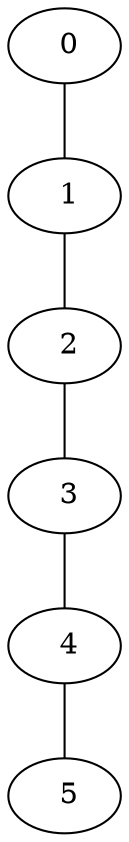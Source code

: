 graph {
0[label = " 0"]
1[label = " 1"]
2[label = " 2"]
3[label = " 3"]
4[label = " 4"]
5[label = " 5"]
0--1
1--2
2--3
3--4
4--5
}
